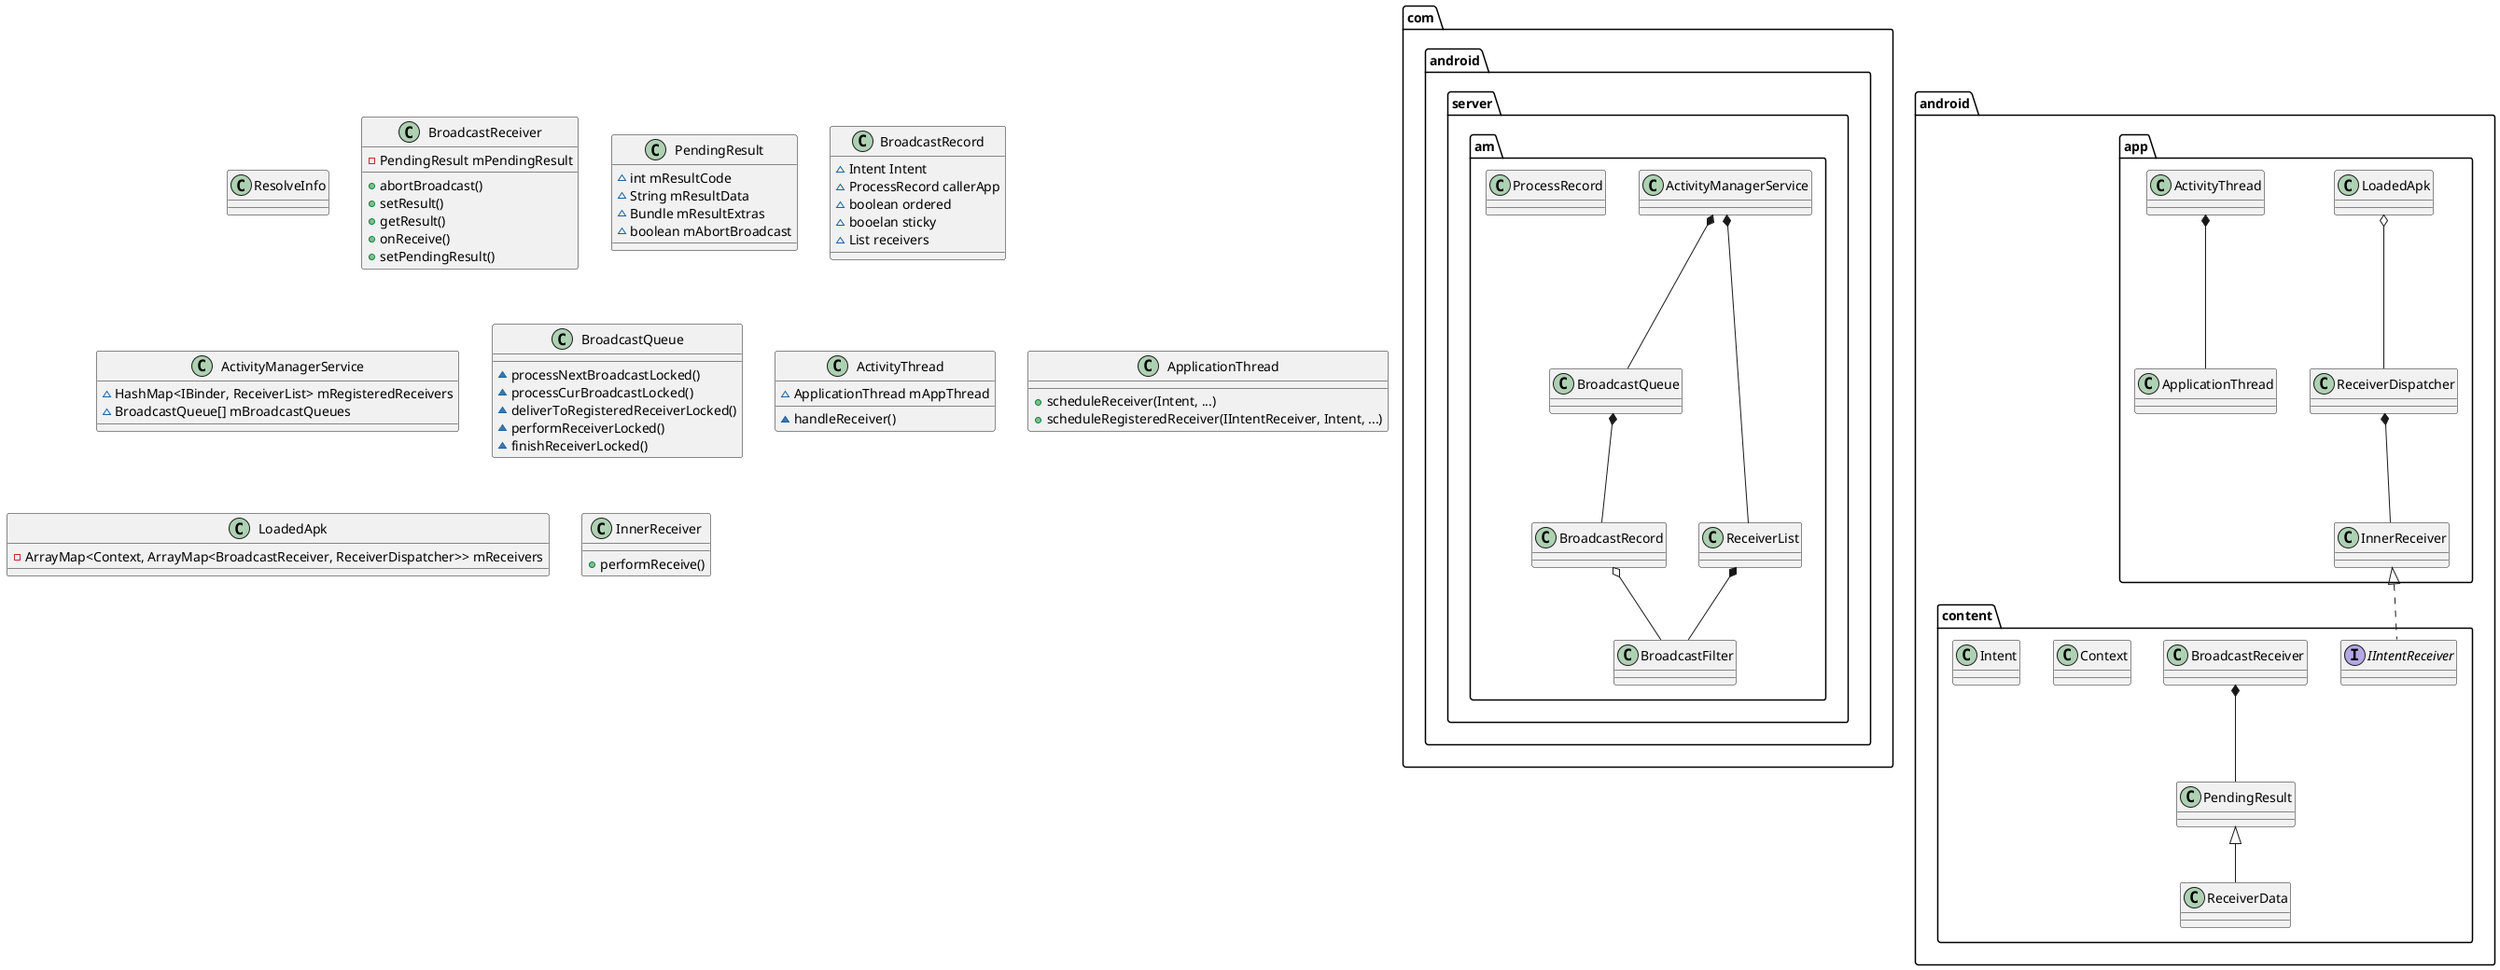@startuml Classes
package com.android.server.am {
    class ActivityManagerService
    class BroadcastQueue
    class BroadcastRecord
    class ProcessRecord
    class ReceiverList
    class BroadcastFilter
}
package android.app {
    class LoadedApk
    class ReceiverDispatcher
    class InnerReceiver
    class ActivityThread
    class ApplicationThread
}
package android.content {
    interface IIntentReceiver
    class BroadcastReceiver
    class PendingResult
    class ReceiverData
    class Context
    class Intent
}
class ResolveInfo

BroadcastReceiver *-- PendingResult
PendingResult <|-- ReceiverData
ActivityManagerService *-- ReceiverList
ActivityManagerService *-- BroadcastQueue
BroadcastQueue *-- BroadcastRecord
ActivityThread *-- ApplicationThread
LoadedApk o-- ReceiverDispatcher
ReceiverDispatcher *-- InnerReceiver
InnerReceiver <|.. IIntentReceiver
ReceiverList *-- BroadcastFilter
BroadcastRecord o-- BroadcastFilter

class BroadcastReceiver {
- PendingResult mPendingResult
+ abortBroadcast()
+ setResult()
+ getResult()
+ onReceive()
+ setPendingResult()
}
class PendingResult {
~ int mResultCode
~ String mResultData
~ Bundle mResultExtras
~ boolean mAbortBroadcast
}
class BroadcastRecord {
~ Intent Intent
~ ProcessRecord callerApp
~ boolean ordered
~ booelan sticky
~ List receivers
}
class ActivityManagerService {
~ HashMap<IBinder, ReceiverList> mRegisteredReceivers
~ BroadcastQueue[] mBroadcastQueues
}
class BroadcastQueue {
~ processNextBroadcastLocked()
~ processCurBroadcastLocked()
~ deliverToRegisteredReceiverLocked()
~ performReceiverLocked()
~ finishReceiverLocked()
}
class ActivityThread {
~ ApplicationThread mAppThread
~ handleReceiver()
}
class ApplicationThread {
+ scheduleReceiver(Intent, ...)
+ scheduleRegisteredReceiver(IIntentReceiver, Intent, ...)
}
class LoadedApk {
- ArrayMap<Context, ArrayMap<BroadcastReceiver, ReceiverDispatcher>> mReceivers
}
class InnerReceiver {
+ performReceive()
}

@enduml
